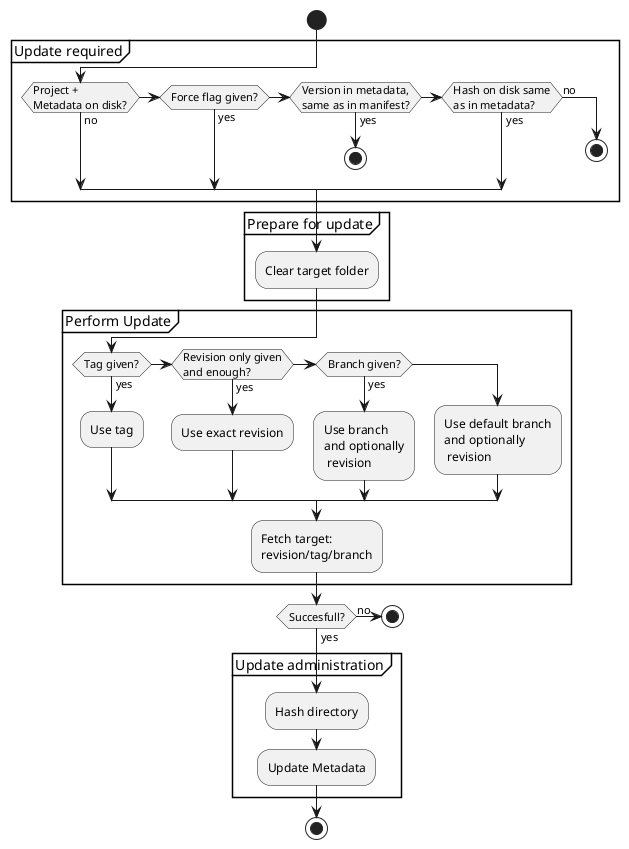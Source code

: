 @startuml
start

skinparam monochrome true
skinparam defaultFontName Frutiger

partition "Update required" {

    if (Project +\nMetadata on disk?) then (no)
    elseif (Force flag given?) then (yes)
    elseif (Version in metadata,\nsame as in manifest?) then (yes)
        stop
    elseif (Hash on disk same\nas in metadata?) then (yes)
    else (no)
       stop
    endif

    ' if (Hash on disk same\nas in metadata?) then (yes)
    ' elseif (Force flag given?) then (yes)
    ' else
    '     stop
    ' endif
}

partition "Prepare for update" {
    :Clear target folder;
}

partition "Perform Update" {

    if (Tag given?) then (yes)
        :Use tag;
    elseif (Revision only given\nand enough?) then (yes)
        :Use exact revision;
    elseif (Branch given?) then (yes)
        :Use branch
        and optionally
         revision;
    else
        :Use default branch
        and optionally
         revision;
    endif

    :Fetch target:
    revision/tag/branch;
}

    if (Succesfull?) then (no)
        stop
    else (yes)
    endif

partition "Update administration" {
    :Hash directory;
    :Update Metadata;
}

stop
@enduml
